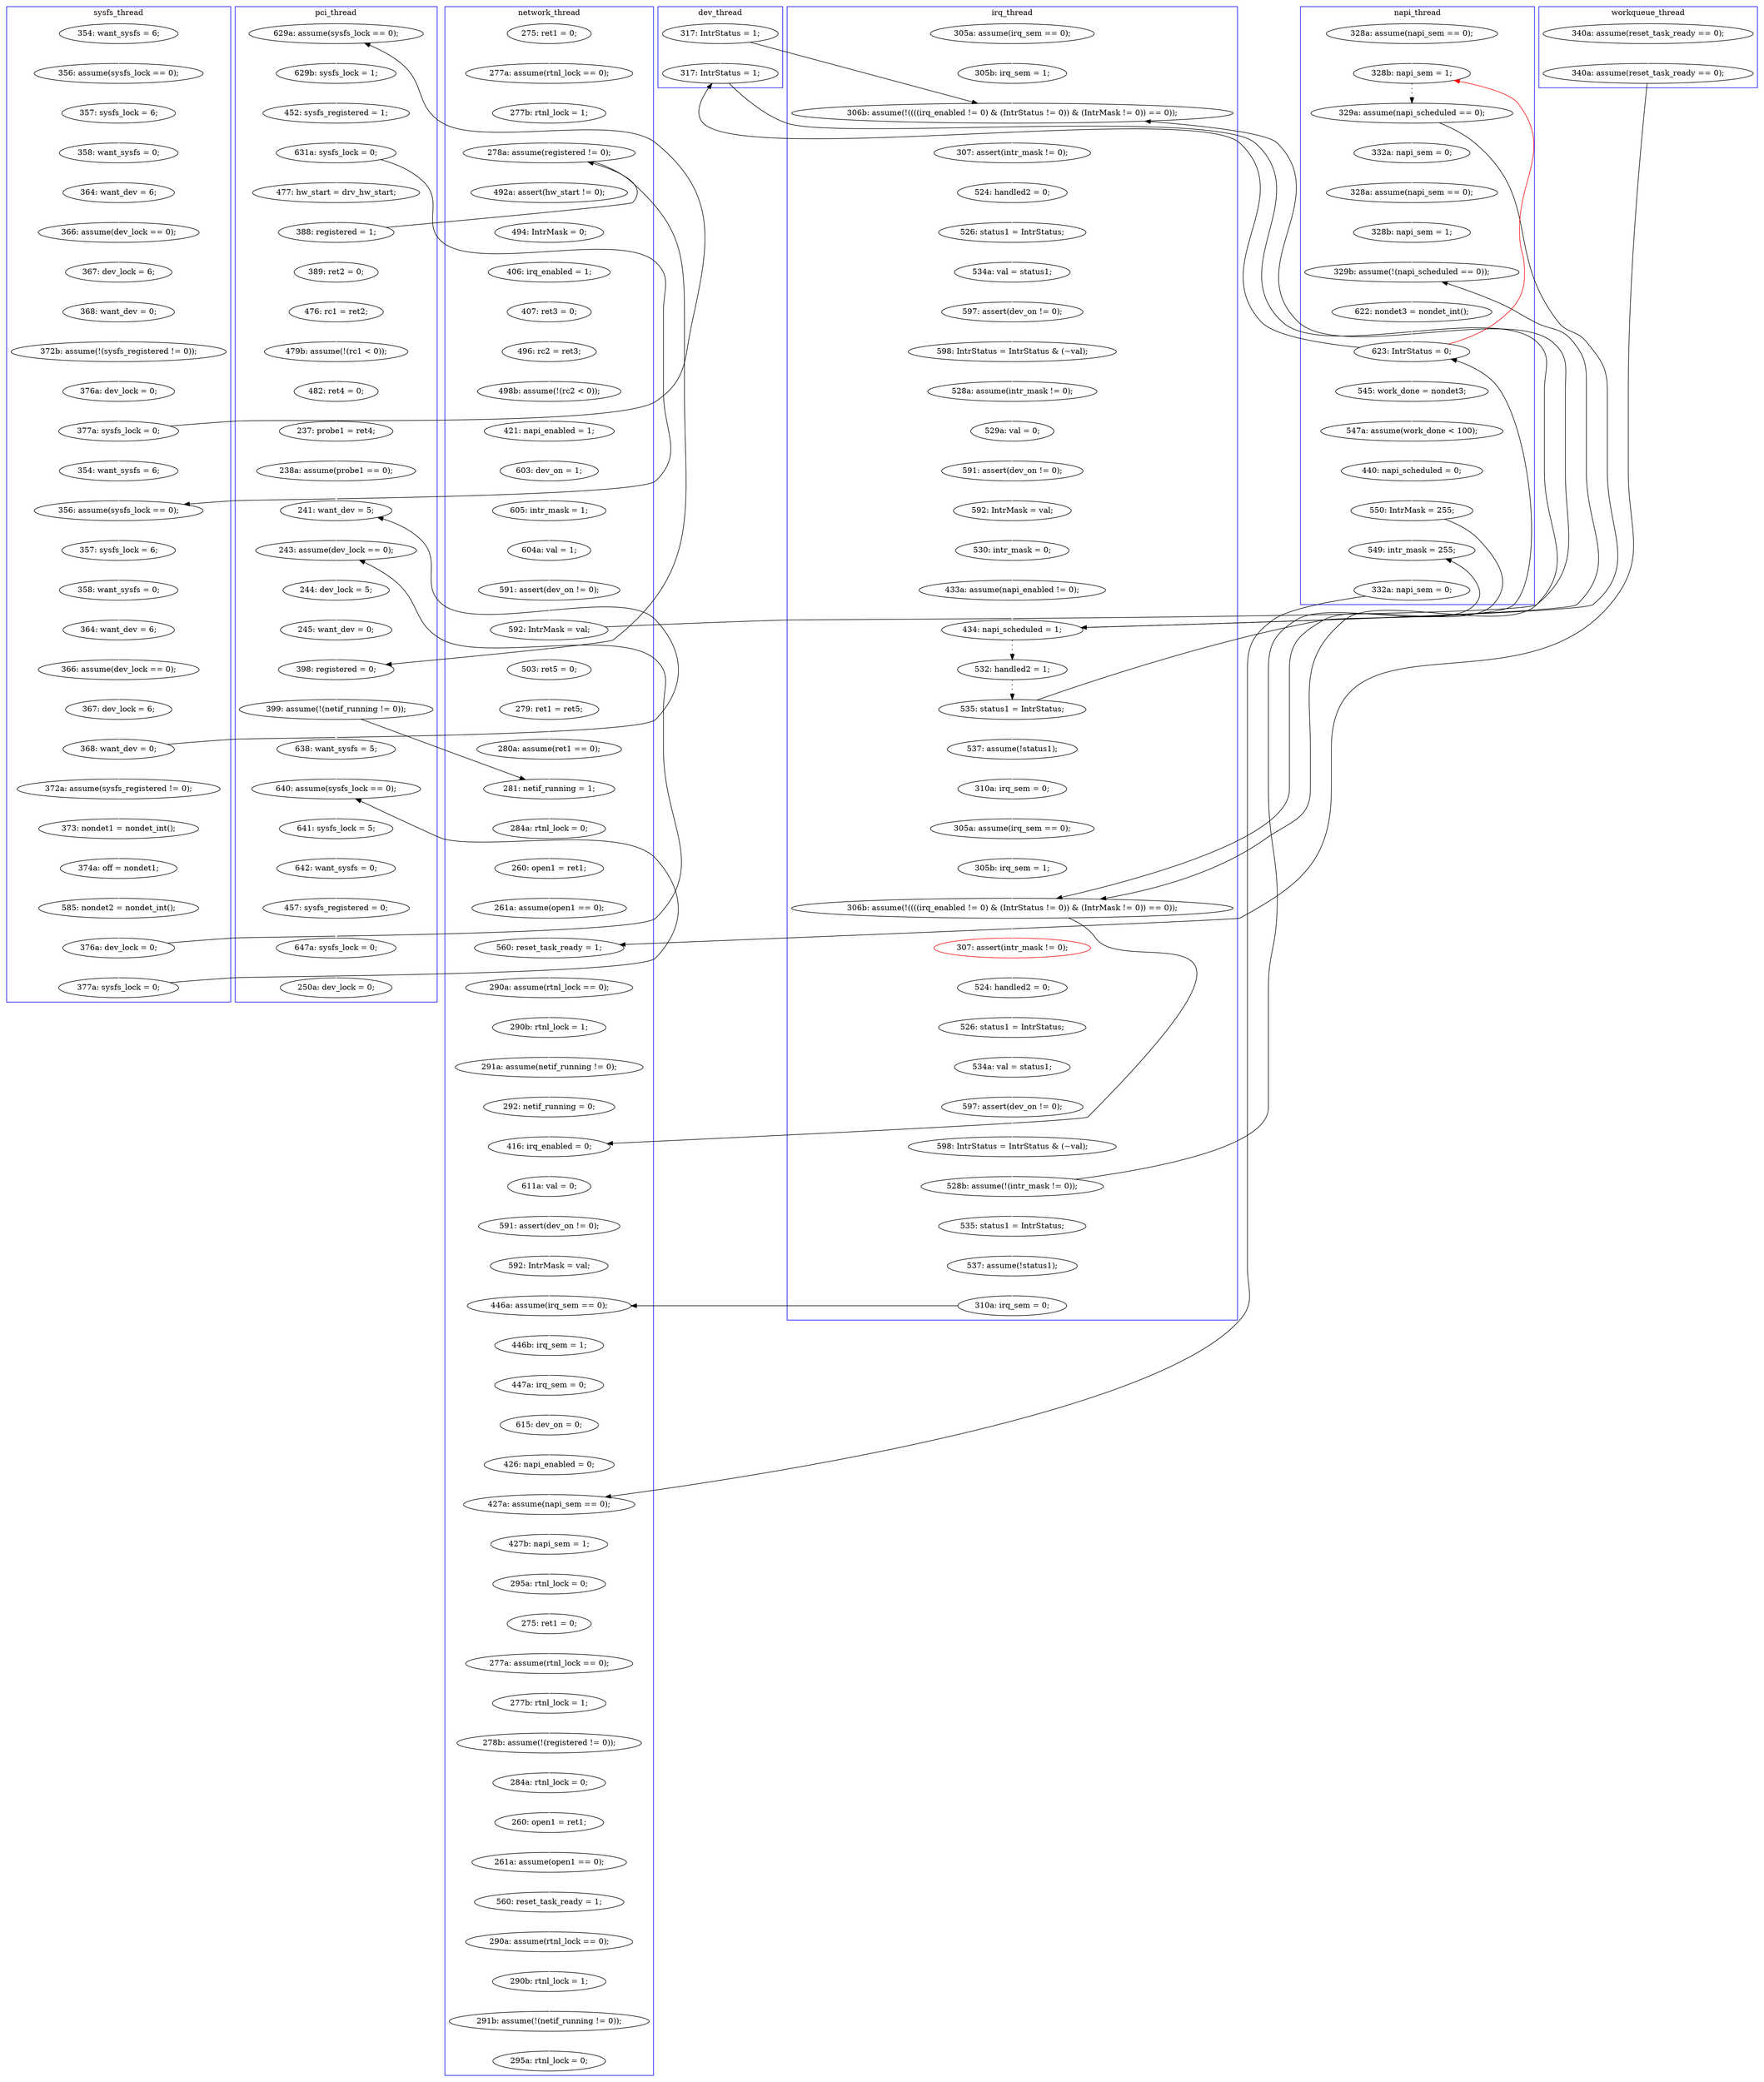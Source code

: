 digraph Counterexample {
	63 -> 66 [color = black, style = dotted]
	217 -> 242 [color = white, style = solid]
	242 -> 244 [color = white, style = solid]
	303 -> 304 [color = white, style = solid]
	167 -> 168 [color = white, style = solid]
	296 -> 331 [color = white, style = solid]
	345 -> 346 [color = white, style = solid]
	307 -> 310 [color = white, style = solid]
	294 -> 303 [color = white, style = solid]
	244 -> 246 [color = white, style = solid]
	200 -> 204 [color = white, style = solid]
	120 -> 121 [color = white, style = solid]
	83 -> 127 [color = black, style = solid, constraint = false]
	333 -> 334 [color = white, style = solid]
	317 -> 320 [color = white, style = solid]
	163 -> 167 [color = white, style = solid]
	146 -> 147 [color = white, style = solid]
	197 -> 198 [color = white, style = solid]
	107 -> 143 [color = white, style = solid]
	80 -> 81 [color = white, style = solid]
	71 -> 74 [color = white, style = solid]
	26 -> 174 [color = white, style = solid]
	139 -> 145 [color = white, style = solid]
	253 -> 287 [color = black, style = solid, constraint = false]
	66 -> 213 [color = black, style = solid, constraint = false]
	198 -> 201 [color = white, style = solid]
	190 -> 193 [color = white, style = solid]
	79 -> 80 [color = white, style = solid]
	207 -> 216 [color = white, style = solid]
	279 -> 281 [color = white, style = solid]
	160 -> 163 [color = white, style = solid]
	326 -> 327 [color = white, style = solid]
	206 -> 207 [color = white, style = solid]
	184 -> 190 [color = white, style = solid]
	47 -> 48 [color = white, style = solid]
	202 -> 205 [color = white, style = solid]
	175 -> 206 [color = white, style = solid]
	44 -> 45 [color = white, style = solid]
	106 -> 110 [color = white, style = solid]
	228 -> 231 [color = white, style = solid]
	81 -> 82 [color = white, style = solid]
	291 -> 293 [color = white, style = solid]
	282 -> 287 [color = white, style = solid]
	174 -> 177 [color = white, style = solid]
	56 -> 77 [color = white, style = solid]
	87 -> 90 [color = white, style = solid]
	239 -> 274 [color = white, style = solid]
	193 -> 200 [color = white, style = solid]
	260 -> 262 [color = white, style = solid]
	252 -> 305 [color = white, style = solid]
	122 -> 149 [color = white, style = solid]
	320 -> 326 [color = white, style = solid]
	131 -> 132 [color = white, style = solid]
	262 -> 264 [color = white, style = solid]
	328 -> 330 [color = white, style = solid]
	213 -> 215 [color = black, style = dotted]
	111 -> 122 [color = white, style = solid]
	313 -> 316 [color = black, style = solid, constraint = false]
	46 -> 47 [color = white, style = solid]
	172 -> 184 [color = white, style = solid]
	304 -> 307 [color = white, style = solid]
	121 -> 123 [color = white, style = solid]
	287 -> 291 [color = white, style = solid]
	268 -> 269 [color = white, style = solid]
	212 -> 213 [color = white, style = solid]
	51 -> 54 [color = white, style = solid]
	90 -> 95 [color = white, style = solid]
	97 -> 174 [color = black, style = solid, constraint = false]
	149 -> 150 [color = white, style = solid]
	168 -> 169 [color = white, style = solid]
	145 -> 146 [color = white, style = solid]
	246 -> 247 [color = white, style = solid]
	115 -> 122 [color = black, style = solid, constraint = false]
	217 -> 227 [color = black, style = solid, constraint = false]
	236 -> 239 [color = white, style = solid]
	139 -> 200 [color = black, style = solid, constraint = false]
	334 -> 337 [color = white, style = solid]
	133 -> 138 [color = white, style = solid]
	185 -> 187 [color = white, style = solid]
	227 -> 233 [color = black, style = solid, constraint = false]
	147 -> 148 [color = white, style = solid]
	54 -> 56 [color = white, style = solid]
	316 -> 317 [color = white, style = solid]
	54 -> 70 [color = black, style = solid, constraint = false]
	297 -> 299 [color = white, style = solid]
	42 -> 43 [color = white, style = solid]
	346 -> 348 [color = white, style = solid]
	310 -> 315 [color = white, style = solid]
	110 -> 111 [color = white, style = solid]
	25 -> 26 [color = white, style = solid]
	78 -> 79 [color = white, style = solid]
	150 -> 155 [color = white, style = solid]
	41 -> 42 [color = white, style = solid]
	76 -> 77 [color = black, style = solid, constraint = false]
	252 -> 253 [color = black, style = solid, constraint = false]
	66 -> 175 [color = white, style = solid]
	45 -> 46 [color = white, style = solid]
	177 -> 182 [color = white, style = solid]
	48 -> 50 [color = white, style = solid]
	215 -> 217 [color = black, style = dotted]
	172 -> 174 [color = black, style = solid, constraint = false]
	62 -> 63 [color = white, style = solid]
	341 -> 345 [color = white, style = solid]
	259 -> 260 [color = white, style = solid]
	50 -> 51 [color = white, style = solid]
	278 -> 279 [color = white, style = solid]
	117 -> 120 [color = white, style = solid]
	74 -> 76 [color = white, style = solid]
	315 -> 316 [color = white, style = solid]
	138 -> 139 [color = white, style = solid]
	95 -> 131 [color = black, style = solid, constraint = false]
	182 -> 185 [color = white, style = solid]
	85 -> 86 [color = white, style = solid]
	201 -> 202 [color = white, style = solid]
	330 -> 333 [color = white, style = solid]
	194 -> 197 [color = white, style = solid]
	293 -> 294 [color = white, style = solid]
	43 -> 44 [color = white, style = solid]
	70 -> 71 [color = white, style = solid]
	264 -> 265 [color = white, style = solid]
	123 -> 126 [color = white, style = solid]
	86 -> 87 [color = white, style = solid]
	122 -> 138 [color = black, style = solid, constraint = false]
	254 -> 259 [color = white, style = solid]
	83 -> 85 [color = white, style = solid]
	233 -> 253 [color = black, style = solid, constraint = false]
	156 -> 157 [color = white, style = solid]
	241 -> 296 [color = white, style = solid]
	213 -> 216 [color = black, style = solid, constraint = false]
	269 -> 297 [color = white, style = solid]
	148 -> 241 [color = white, style = solid]
	132 -> 133 [color = white, style = solid]
	227 -> 63 [color = red, style = solid, constraint = false]
	253 -> 254 [color = white, style = solid]
	97 -> 233 [color = white, style = solid]
	225 -> 227 [color = white, style = solid]
	171 -> 172 [color = white, style = solid]
	126 -> 127 [color = white, style = solid]
	157 -> 160 [color = white, style = solid]
	127 -> 131 [color = white, style = solid]
	265 -> 268 [color = white, style = solid]
	169 -> 171 [color = white, style = solid]
	299 -> 303 [color = black, style = solid, constraint = false]
	82 -> 83 [color = white, style = solid]
	327 -> 328 [color = white, style = solid]
	99 -> 115 [color = white, style = solid]
	281 -> 282 [color = white, style = solid]
	348 -> 356 [color = white, style = solid]
	95 -> 100 [color = white, style = solid]
	268 -> 305 [color = black, style = solid, constraint = false]
	205 -> 212 [color = white, style = solid]
	143 -> 274 [color = black, style = solid, constraint = false]
	216 -> 225 [color = white, style = solid]
	250 -> 252 [color = white, style = solid]
	337 -> 341 [color = white, style = solid]
	115 -> 116 [color = white, style = solid]
	274 -> 278 [color = white, style = solid]
	305 -> 313 [color = white, style = solid]
	77 -> 78 [color = white, style = solid]
	76 -> 99 [color = white, style = solid]
	189 -> 194 [color = white, style = solid]
	247 -> 253 [color = white, style = solid]
	187 -> 189 [color = white, style = solid]
	227 -> 228 [color = white, style = solid]
	204 -> 236 [color = white, style = solid]
	155 -> 156 [color = white, style = solid]
	116 -> 117 [color = white, style = solid]
	100 -> 146 [color = black, style = solid, constraint = false]
	231 -> 250 [color = white, style = solid]
	subgraph cluster5 {
		label = workqueue_thread
		color = blue
		107  [label = "340a: assume(reset_task_ready == 0);"]
		143  [label = "340a: assume(reset_task_ready == 0);"]
	}
	subgraph cluster7 {
		label = dev_thread
		color = blue
		97  [label = "317: IntrStatus = 1;"]
		233  [label = "317: IntrStatus = 1;"]
	}
	subgraph cluster1 {
		label = pci_thread
		color = blue
		127  [label = "241: want_dev = 5;"]
		99  [label = "477: hw_start = drv_hw_start;"]
		117  [label = "476: rc1 = ret2;"]
		115  [label = "388: registered = 1;"]
		331  [label = "250a: dev_lock = 0;"]
		116  [label = "389: ret2 = 0;"]
		241  [label = "457: sysfs_registered = 0;"]
		70  [label = "629a: assume(sysfs_lock == 0);"]
		132  [label = "244: dev_lock = 5;"]
		76  [label = "631a: sysfs_lock = 0;"]
		147  [label = "641: sysfs_lock = 5;"]
		126  [label = "238a: assume(probe1 == 0);"]
		131  [label = "243: assume(dev_lock == 0);"]
		120  [label = "479b: assume(!(rc1 < 0));"]
		138  [label = "398: registered = 0;"]
		145  [label = "638: want_sysfs = 5;"]
		296  [label = "647a: sysfs_lock = 0;"]
		146  [label = "640: assume(sysfs_lock == 0);"]
		148  [label = "642: want_sysfs = 0;"]
		121  [label = "482: ret4 = 0;"]
		74  [label = "452: sysfs_registered = 1;"]
		123  [label = "237: probe1 = ret4;"]
		133  [label = "245: want_dev = 0;"]
		139  [label = "399: assume(!(netif_running != 0));"]
		71  [label = "629b: sysfs_lock = 1;"]
	}
	subgraph cluster4 {
		label = napi_thread
		color = blue
		62  [label = "328a: assume(napi_sem == 0);"]
		66  [label = "329a: assume(napi_scheduled == 0);"]
		231  [label = "547a: assume(work_done < 100);"]
		175  [label = "332a: napi_sem = 0;"]
		207  [label = "328b: napi_sem = 1;"]
		228  [label = "545: work_done = nondet3;"]
		313  [label = "332a: napi_sem = 0;"]
		250  [label = "440: napi_scheduled = 0;"]
		252  [label = "550: IntrMask = 255;"]
		305  [label = "549: intr_mask = 255;"]
		63  [label = "328b: napi_sem = 1;"]
		216  [label = "329b: assume(!(napi_scheduled == 0));"]
		206  [label = "328a: assume(napi_sem == 0);"]
		225  [label = "622: nondet3 = nondet_int();"]
		227  [label = "623: IntrStatus = 0;"]
	}
	subgraph cluster6 {
		label = sysfs_thread
		color = blue
		83  [label = "368: want_dev = 0;"]
		42  [label = "356: assume(sysfs_lock == 0);"]
		46  [label = "366: assume(dev_lock == 0);"]
		43  [label = "357: sysfs_lock = 6;"]
		56  [label = "354: want_sysfs = 6;"]
		82  [label = "367: dev_lock = 6;"]
		41  [label = "354: want_sysfs = 6;"]
		100  [label = "377a: sysfs_lock = 0;"]
		87  [label = "374a: off = nondet1;"]
		77  [label = "356: assume(sysfs_lock == 0);"]
		47  [label = "367: dev_lock = 6;"]
		48  [label = "368: want_dev = 0;"]
		78  [label = "357: sysfs_lock = 6;"]
		80  [label = "364: want_dev = 6;"]
		86  [label = "373: nondet1 = nondet_int();"]
		51  [label = "376a: dev_lock = 0;"]
		44  [label = "358: want_sysfs = 0;"]
		90  [label = "585: nondet2 = nondet_int();"]
		50  [label = "372b: assume(!(sysfs_registered != 0));"]
		79  [label = "358: want_sysfs = 0;"]
		81  [label = "366: assume(dev_lock == 0);"]
		85  [label = "372a: assume(sysfs_registered != 0);"]
		95  [label = "376a: dev_lock = 0;"]
		54  [label = "377a: sysfs_lock = 0;"]
		45  [label = "364: want_dev = 6;"]
	}
	subgraph cluster3 {
		label = irq_thread
		color = blue
		262  [label = "534a: val = status1;"]
		202  [label = "592: IntrMask = val;"]
		253  [label = "306b: assume(!((((irq_enabled != 0) & (IntrStatus != 0)) & (IntrMask != 0)) == 0));"]
		215  [label = "532: handled2 = 1;"]
		26  [label = "305b: irq_sem = 1;"]
		265  [label = "598: IntrStatus = IntrStatus & (~val);"]
		174  [label = "306b: assume(!((((irq_enabled != 0) & (IntrStatus != 0)) & (IntrMask != 0)) == 0));"]
		187  [label = "534a: val = status1;"]
		264  [label = "597: assert(dev_on != 0);"]
		213  [label = "434: napi_scheduled = 1;"]
		25  [label = "305a: assume(irq_sem == 0);"]
		260  [label = "526: status1 = IntrStatus;"]
		197  [label = "528a: assume(intr_mask != 0);"]
		212  [label = "433a: assume(napi_enabled != 0);"]
		246  [label = "305a: assume(irq_sem == 0);"]
		259  [label = "524: handled2 = 0;"]
		297  [label = "537: assume(!status1);"]
		205  [label = "530: intr_mask = 0;"]
		217  [label = "535: status1 = IntrStatus;"]
		247  [label = "305b: irq_sem = 1;"]
		177  [label = "307: assert(intr_mask != 0);"]
		194  [label = "598: IntrStatus = IntrStatus & (~val);"]
		254  [label = "307: assert(intr_mask != 0);", color = red]
		242  [label = "537: assume(!status1);"]
		269  [label = "535: status1 = IntrStatus;"]
		189  [label = "597: assert(dev_on != 0);"]
		198  [label = "529a: val = 0;"]
		201  [label = "591: assert(dev_on != 0);"]
		182  [label = "524: handled2 = 0;"]
		268  [label = "528b: assume(!(intr_mask != 0));"]
		185  [label = "526: status1 = IntrStatus;"]
		299  [label = "310a: irq_sem = 0;"]
		244  [label = "310a: irq_sem = 0;"]
	}
	subgraph cluster2 {
		label = network_thread
		color = blue
		317  [label = "427b: napi_sem = 1;"]
		293  [label = "591: assert(dev_on != 0);"]
		190  [label = "279: ret1 = ret5;"]
		345  [label = "290a: assume(rtnl_lock == 0);"]
		193  [label = "280a: assume(ret1 == 0);"]
		315  [label = "426: napi_enabled = 0;"]
		200  [label = "281: netif_running = 1;"]
		346  [label = "290b: rtnl_lock = 1;"]
		122  [label = "278a: assume(registered != 0);"]
		110  [label = "277a: assume(rtnl_lock == 0);"]
		160  [label = "498b: assume(!(rc2 < 0));"]
		239  [label = "261a: assume(open1 == 0);"]
		172  [label = "592: IntrMask = val;"]
		334  [label = "260: open1 = ret1;"]
		274  [label = "560: reset_task_ready = 1;"]
		236  [label = "260: open1 = ret1;"]
		303  [label = "446a: assume(irq_sem == 0);"]
		156  [label = "407: ret3 = 0;"]
		106  [label = "275: ret1 = 0;"]
		330  [label = "278b: assume(!(registered != 0));"]
		294  [label = "592: IntrMask = val;"]
		341  [label = "560: reset_task_ready = 1;"]
		304  [label = "446b: irq_sem = 1;"]
		111  [label = "277b: rtnl_lock = 1;"]
		348  [label = "291b: assume(!(netif_running != 0));"]
		337  [label = "261a: assume(open1 == 0);"]
		310  [label = "615: dev_on = 0;"]
		279  [label = "290b: rtnl_lock = 1;"]
		316  [label = "427a: assume(napi_sem == 0);"]
		307  [label = "447a: irq_sem = 0;"]
		169  [label = "604a: val = 1;"]
		320  [label = "295a: rtnl_lock = 0;"]
		171  [label = "591: assert(dev_on != 0);"]
		327  [label = "277a: assume(rtnl_lock == 0);"]
		281  [label = "291a: assume(netif_running != 0);"]
		157  [label = "496: rc2 = ret3;"]
		167  [label = "603: dev_on = 1;"]
		204  [label = "284a: rtnl_lock = 0;"]
		282  [label = "292: netif_running = 0;"]
		184  [label = "503: ret5 = 0;"]
		287  [label = "416: irq_enabled = 0;"]
		326  [label = "275: ret1 = 0;"]
		278  [label = "290a: assume(rtnl_lock == 0);"]
		328  [label = "277b: rtnl_lock = 1;"]
		150  [label = "494: IntrMask = 0;"]
		163  [label = "421: napi_enabled = 1;"]
		333  [label = "284a: rtnl_lock = 0;"]
		149  [label = "492a: assert(hw_start != 0);"]
		291  [label = "611a: val = 0;"]
		356  [label = "295a: rtnl_lock = 0;"]
		168  [label = "605: intr_mask = 1;"]
		155  [label = "406: irq_enabled = 1;"]
	}
}